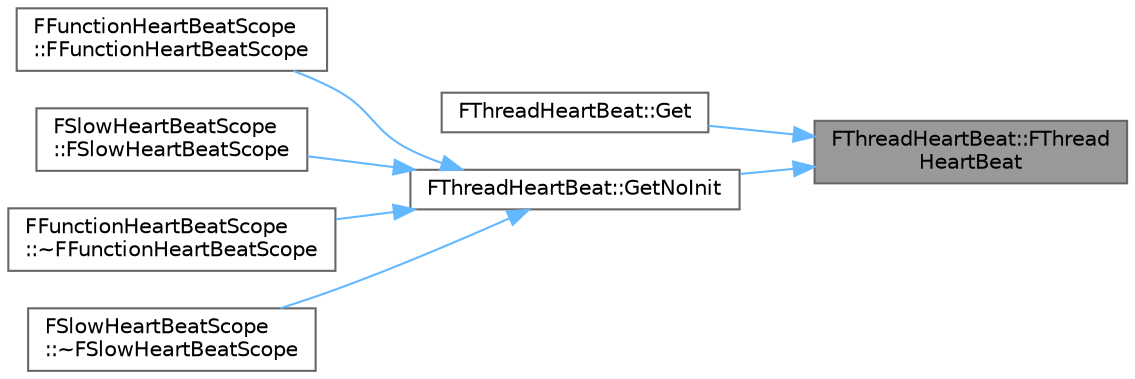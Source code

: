 digraph "FThreadHeartBeat::FThreadHeartBeat"
{
 // INTERACTIVE_SVG=YES
 // LATEX_PDF_SIZE
  bgcolor="transparent";
  edge [fontname=Helvetica,fontsize=10,labelfontname=Helvetica,labelfontsize=10];
  node [fontname=Helvetica,fontsize=10,shape=box,height=0.2,width=0.4];
  rankdir="RL";
  Node1 [id="Node000001",label="FThreadHeartBeat::FThread\lHeartBeat",height=0.2,width=0.4,color="gray40", fillcolor="grey60", style="filled", fontcolor="black",tooltip=" "];
  Node1 -> Node2 [id="edge1_Node000001_Node000002",dir="back",color="steelblue1",style="solid",tooltip=" "];
  Node2 [id="Node000002",label="FThreadHeartBeat::Get",height=0.2,width=0.4,color="grey40", fillcolor="white", style="filled",URL="$d3/d0b/classFThreadHeartBeat.html#a431df76f7257acd93e05fe4c9a01fc51",tooltip="Gets the heartbeat singleton."];
  Node1 -> Node3 [id="edge2_Node000001_Node000003",dir="back",color="steelblue1",style="solid",tooltip=" "];
  Node3 [id="Node000003",label="FThreadHeartBeat::GetNoInit",height=0.2,width=0.4,color="grey40", fillcolor="white", style="filled",URL="$d3/d0b/classFThreadHeartBeat.html#af29d9bf6b30fd68ca13b00cfb9cb36a4",tooltip=" "];
  Node3 -> Node4 [id="edge3_Node000003_Node000004",dir="back",color="steelblue1",style="solid",tooltip=" "];
  Node4 [id="Node000004",label="FFunctionHeartBeatScope\l::FFunctionHeartBeatScope",height=0.2,width=0.4,color="grey40", fillcolor="white", style="filled",URL="$d0/deb/structFFunctionHeartBeatScope.html#ac5d4d40610b558bc12c06bb76fe564fb",tooltip=" "];
  Node3 -> Node5 [id="edge4_Node000003_Node000005",dir="back",color="steelblue1",style="solid",tooltip=" "];
  Node5 [id="Node000005",label="FSlowHeartBeatScope\l::FSlowHeartBeatScope",height=0.2,width=0.4,color="grey40", fillcolor="white", style="filled",URL="$d7/d00/structFSlowHeartBeatScope.html#a8a8cca21b965a6530ce63da5f6449491",tooltip=" "];
  Node3 -> Node6 [id="edge5_Node000003_Node000006",dir="back",color="steelblue1",style="solid",tooltip=" "];
  Node6 [id="Node000006",label="FFunctionHeartBeatScope\l::~FFunctionHeartBeatScope",height=0.2,width=0.4,color="grey40", fillcolor="white", style="filled",URL="$d0/deb/structFFunctionHeartBeatScope.html#a79c5c24d442980319412888bf892015d",tooltip=" "];
  Node3 -> Node7 [id="edge6_Node000003_Node000007",dir="back",color="steelblue1",style="solid",tooltip=" "];
  Node7 [id="Node000007",label="FSlowHeartBeatScope\l::~FSlowHeartBeatScope",height=0.2,width=0.4,color="grey40", fillcolor="white", style="filled",URL="$d7/d00/structFSlowHeartBeatScope.html#a134bd96ed0eb07de0baad5cc99521b13",tooltip=" "];
}
